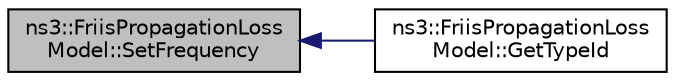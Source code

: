 digraph "ns3::FriisPropagationLossModel::SetFrequency"
{
  edge [fontname="Helvetica",fontsize="10",labelfontname="Helvetica",labelfontsize="10"];
  node [fontname="Helvetica",fontsize="10",shape=record];
  rankdir="LR";
  Node1 [label="ns3::FriisPropagationLoss\lModel::SetFrequency",height=0.2,width=0.4,color="black", fillcolor="grey75", style="filled", fontcolor="black"];
  Node1 -> Node2 [dir="back",color="midnightblue",fontsize="10",style="solid"];
  Node2 [label="ns3::FriisPropagationLoss\lModel::GetTypeId",height=0.2,width=0.4,color="black", fillcolor="white", style="filled",URL="$d2/d68/classns3_1_1FriisPropagationLossModel.html#a80af82c5a7d24e10181838b15a755351",tooltip="Get the type ID. "];
}
